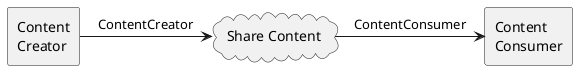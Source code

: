 @startuml
hide footbox
agent "Content\nCreator" as Creator
agent "Content\nConsumer" as Consumer
cloud "Share Content" as cloud
Creator -> cloud : ContentCreator
cloud -> Consumer : ContentConsumer
@enduml
